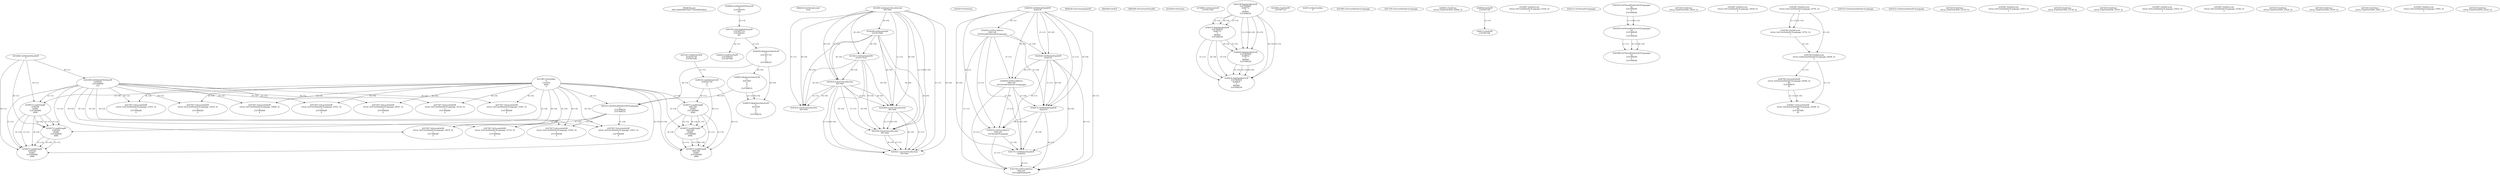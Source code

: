 // Global SCDG with merge call
digraph {
	0 [label="6850628.main
00013b0490c8d79ad771da5d99544dc2"]
	1 [label="4254480.GetModuleHandleW
0"]
	2 [label="6844434.SetThreadLocale
1024"]
	3 [label="4243965.InitializeCriticalSection
6917004"]
	4 [label="4243979.GetVersion
"]
	5 [label="4244018.GetModuleHandleW
4244120"]
	6 [label="4244024.GetProcAddress
9441320
GetThreadPreferredUILanguages"]
	5 -> 6 [label="(0-->1)"]
	7 [label="4244044.GetModuleHandleW
4244120"]
	5 -> 7 [label="(1-->1)"]
	5 -> 7 [label="(0-->0)"]
	6 -> 7 [label="(1-->0)"]
	8 [label="4244050.GetProcAddress
9441320
SetThreadPreferredUILanguages"]
	5 -> 8 [label="(0-->1)"]
	6 -> 8 [label="(1-->1)"]
	7 -> 8 [label="(0-->1)"]
	9 [label="4244070.GetModuleHandleW
4244120"]
	5 -> 9 [label="(1-->1)"]
	7 -> 9 [label="(1-->1)"]
	5 -> 9 [label="(0-->0)"]
	6 -> 9 [label="(1-->0)"]
	7 -> 9 [label="(0-->0)"]
	8 -> 9 [label="(1-->0)"]
	10 [label="4244076.GetProcAddress
9441320
GetThreadUILanguage"]
	5 -> 10 [label="(0-->1)"]
	6 -> 10 [label="(1-->1)"]
	7 -> 10 [label="(0-->1)"]
	8 -> 10 [label="(1-->1)"]
	9 -> 10 [label="(0-->1)"]
	11 [label="4250188.GetSystemInfo
2147417660"]
	3 -> 11 [label="(0-->0)"]
	12 [label="6844540.GetCommandLineW
"]
	13 [label="4214413.GetStartupInfoW
2147417624"]
	3 -> 13 [label="(0-->0)"]
	11 -> 13 [label="(0-->0)"]
	14 [label="6844560.GetACP
"]
	15 [label="6844580.GetCurrentThreadId
"]
	16 [label="4250204.GetVersion
"]
	17 [label="4276690.GetVersionExW
2147417420"]
	18 [label="4243306.GetModuleFileNameW
4194304
2147408904
522"]
	1 -> 18 [label="(0-->1)"]
	19 [label="4248064.GetModuleFileNameW
0
2147408370
261"]
	20 [label="4215383.VirtualAlloc
0
1310704
4096
4"]
	21 [label="4246338.RegOpenKeyExW
2147483649
4246772
0
983065
2147408236"]
	22 [label="4246372.RegOpenKeyExW
2147483650
4246772
0
983065
2147408236"]
	21 -> 22 [label="(2-->2)"]
	21 -> 22 [label="(4-->4)"]
	21 -> 22 [label="(5-->5)"]
	23 [label="4245741.GetModuleHandleW
4246160"]
	5 -> 23 [label="(0-->0)"]
	6 -> 23 [label="(1-->0)"]
	7 -> 23 [label="(0-->0)"]
	8 -> 23 [label="(1-->0)"]
	9 -> 23 [label="(0-->0)"]
	10 -> 23 [label="(1-->0)"]
	24 [label="4245758.GetProcAddress
9441320
GetLongPathNameW"]
	5 -> 24 [label="(0-->1)"]
	6 -> 24 [label="(1-->1)"]
	7 -> 24 [label="(0-->1)"]
	8 -> 24 [label="(1-->1)"]
	9 -> 24 [label="(0-->1)"]
	10 -> 24 [label="(1-->1)"]
	23 -> 24 [label="(0-->1)"]
	25 [label="4245785.GetLongPathNameW
2147407710
2147406542
261"]
	19 -> 25 [label="(3-->3)"]
	26 [label="4245683.CharNextW
2147407716"]
	27 [label="4246556.RegQueryValueExW
0
2147407710
0
0
0
2147408232"]
	25 -> 27 [label="(1-->2)"]
	28 [label="4246635.RegQueryValueExW
0
4247000
0
0
0
2147408232"]
	27 -> 28 [label="(6-->6)"]
	29 [label="4246676.RegQueryValueExW
0
4247000
0
0
0
2147408232"]
	28 -> 29 [label="(2-->2)"]
	27 -> 29 [label="(6-->6)"]
	28 -> 29 [label="(6-->6)"]
	30 [label="4246722.RegCloseKey
0"]
	31 [label="4247883.GetUserDefaultUILanguage
"]
	32 [label="4245418.EnterCriticalSection
6917004"]
	3 -> 32 [label="(1-->1)"]
	3 -> 32 [label="(0-->0)"]
	11 -> 32 [label="(0-->0)"]
	13 -> 32 [label="(0-->0)"]
	33 [label="4245454.LeaveCriticalSection
6917004"]
	3 -> 33 [label="(1-->1)"]
	32 -> 33 [label="(1-->1)"]
	3 -> 33 [label="(0-->0)"]
	11 -> 33 [label="(0-->0)"]
	13 -> 33 [label="(0-->0)"]
	32 -> 33 [label="(0-->0)"]
	34 [label="4247558.GetUserDefaultUILanguage
"]
	35 [label="4247567.GetLocaleInfoW
retval_GetUserDefaultUILanguage_33230_32
3
2147408268
4"]
	18 -> 35 [label="(0-->2)"]
	20 -> 35 [label="(4-->4)"]
	36 [label="4247247.FindFirstFileW
3224341740
2147407640"]
	37 [label="4250073.LoadStringW
4194304
65485
2147409468
4096"]
	1 -> 37 [label="(0-->1)"]
	18 -> 37 [label="(1-->1)"]
	20 -> 37 [label="(3-->4)"]
	38 [label="4246014.FindFirstFileW
2147406542
2147407064"]
	25 -> 38 [label="(2-->1)"]
	39 [label="4246032.FindClose
retval_FindFirstFileW_32826_32"]
	40 [label="4246044.lstrlenW
2147407108"]
	41 [label="4245469.LeaveCriticalSection
6917004"]
	3 -> 41 [label="(1-->1)"]
	32 -> 41 [label="(1-->1)"]
	3 -> 41 [label="(0-->0)"]
	11 -> 41 [label="(0-->0)"]
	13 -> 41 [label="(0-->0)"]
	32 -> 41 [label="(0-->0)"]
	42 [label="4245487.IsValidLocale
retval_GetUserDefaultUILanguage_33104_32
2"]
	43 [label="4245121.GetThreadUILanguage
"]
	44 [label="4245059.GetThreadPreferredUILanguages
56
2147408200
0
2147408244"]
	45 [label="4245215.SetThreadPreferredUILanguages
4
2147408220
2147408232"]
	20 -> 45 [label="(4-->1)"]
	27 -> 45 [label="(6-->3)"]
	28 -> 45 [label="(6-->3)"]
	46 [label="4245059.GetThreadPreferredUILanguages
56
2147408200
0
2147408240"]
	44 -> 46 [label="(1-->1)"]
	44 -> 46 [label="(2-->2)"]
	47 [label="4245580.EnterCriticalSection
6917004"]
	3 -> 47 [label="(1-->1)"]
	32 -> 47 [label="(1-->1)"]
	41 -> 47 [label="(1-->1)"]
	3 -> 47 [label="(0-->0)"]
	11 -> 47 [label="(0-->0)"]
	13 -> 47 [label="(0-->0)"]
	32 -> 47 [label="(0-->0)"]
	41 -> 47 [label="(0-->0)"]
	48 [label="4245621.LeaveCriticalSection
6917004"]
	3 -> 48 [label="(1-->1)"]
	32 -> 48 [label="(1-->1)"]
	41 -> 48 [label="(1-->1)"]
	47 -> 48 [label="(1-->1)"]
	3 -> 48 [label="(0-->0)"]
	11 -> 48 [label="(0-->0)"]
	13 -> 48 [label="(0-->0)"]
	32 -> 48 [label="(0-->0)"]
	41 -> 48 [label="(0-->0)"]
	47 -> 48 [label="(0-->0)"]
	49 [label="4247567.GetLocaleInfoW
retval_GetUserDefaultUILanguage_33978_32
3
2147408268
4"]
	18 -> 49 [label="(0-->2)"]
	20 -> 49 [label="(4-->4)"]
	45 -> 49 [label="(1-->4)"]
	50 [label="4247263.FindClose
retval_FindFirstFileW_34254_32"]
	51 [label="4245487.IsValidLocale
retval_GetUserDefaultUILanguage_33438_32
2"]
	52 [label="4245088.GetThreadPreferredUILanguages
56
2147408200
0
2147408240"]
	46 -> 52 [label="(1-->1)"]
	46 -> 52 [label="(2-->2)"]
	46 -> 52 [label="(4-->4)"]
	53 [label="4247567.GetLocaleInfoW
retval_GetUserDefaultUILanguage_34051_32
3
2147408268
4"]
	18 -> 53 [label="(0-->2)"]
	20 -> 53 [label="(4-->4)"]
	54 [label="4245487.IsValidLocale
retval_GetUserDefaultUILanguage_33791_32
2"]
	55 [label="4244766.IsValidLocale
retval_GetUserDefaultUILanguage_33791_32
2"]
	54 -> 55 [label="(1-->1)"]
	54 -> 55 [label="(2-->2)"]
	56 [label="4245525.GetSystemDefaultUILanguage
"]
	57 [label="4245552.GetSystemDefaultUILanguage
"]
	58 [label="4244766.IsValidLocale
retval_GetSystemDefaultUILanguage_34206_32
2"]
	54 -> 58 [label="(2-->2)"]
	55 -> 58 [label="(2-->2)"]
	59 [label="4244794.GetLocaleInfoW
retval_GetSystemDefaultUILanguage_34206_32
89
2147408070
85"]
	58 -> 59 [label="(1-->1)"]
	60 [label="4244811.GetLocaleInfoW
retval_GetSystemDefaultUILanguage_34206_32
90
2147407900
85"]
	58 -> 60 [label="(1-->1)"]
	59 -> 60 [label="(1-->1)"]
	59 -> 60 [label="(4-->4)"]
	61 [label="4247567.GetLocaleInfoW
retval_GetUserDefaultUILanguage_33124_32
3
2147408268
4"]
	18 -> 61 [label="(0-->2)"]
	20 -> 61 [label="(4-->4)"]
	62 [label="4247263.FindClose
retval_FindFirstFileW_33129_32"]
	63 [label="4248145.LoadLibraryExW
3224341740
0
2"]
	36 -> 63 [label="(1-->1)"]
	64 [label="4250073.LoadStringW
9441340
65485
2147409468
4096"]
	63 -> 64 [label="(0-->1)"]
	20 -> 64 [label="(3-->4)"]
	65 [label="4250073.LoadStringW
9441340
65484
2147409468
4096"]
	63 -> 65 [label="(0-->1)"]
	64 -> 65 [label="(1-->1)"]
	64 -> 65 [label="(3-->3)"]
	20 -> 65 [label="(3-->4)"]
	64 -> 65 [label="(4-->4)"]
	66 [label="4245487.IsValidLocale
retval_GetUserDefaultUILanguage_32923_32
2"]
	67 [label="4247567.GetLocaleInfoW
retval_GetUserDefaultUILanguage_33732_32
3
2147408268
4"]
	18 -> 67 [label="(0-->2)"]
	20 -> 67 [label="(4-->4)"]
	45 -> 67 [label="(1-->4)"]
	68 [label="4247263.FindClose
retval_FindFirstFileW_33736_32"]
	69 [label="4246402.RegOpenKeyExW
2147483649
4246832
0
983065
2147408236"]
	21 -> 69 [label="(1-->1)"]
	21 -> 69 [label="(4-->4)"]
	22 -> 69 [label="(4-->4)"]
	21 -> 69 [label="(5-->5)"]
	22 -> 69 [label="(5-->5)"]
	70 [label="4246432.RegOpenKeyExW
2147483650
4246832
0
983065
2147408236"]
	22 -> 70 [label="(1-->1)"]
	69 -> 70 [label="(2-->2)"]
	21 -> 70 [label="(4-->4)"]
	22 -> 70 [label="(4-->4)"]
	69 -> 70 [label="(4-->4)"]
	21 -> 70 [label="(5-->5)"]
	22 -> 70 [label="(5-->5)"]
	69 -> 70 [label="(5-->5)"]
	71 [label="4247567.GetLocaleInfoW
retval_GetUserDefaultUILanguage_33291_32
3
2147408268
4"]
	18 -> 71 [label="(0-->2)"]
	20 -> 71 [label="(4-->4)"]
	72 [label="4247263.FindClose
retval_FindFirstFileW_33476_32"]
	73 [label="4250073.LoadStringW
4194304
65484
2147409468
4096"]
	1 -> 73 [label="(0-->1)"]
	18 -> 73 [label="(1-->1)"]
	37 -> 73 [label="(1-->1)"]
	37 -> 73 [label="(3-->3)"]
	20 -> 73 [label="(3-->4)"]
	37 -> 73 [label="(4-->4)"]
	74 [label="4245487.IsValidLocale
retval_GetUserDefaultUILanguage_33023_32
2"]
	75 [label="4247567.GetLocaleInfoW
retval_GetUserDefaultUILanguage_33593_32
3
2147408268
4"]
	18 -> 75 [label="(0-->2)"]
	20 -> 75 [label="(4-->4)"]
	45 -> 75 [label="(1-->4)"]
	76 [label="4246113.lstrlenW
2147407108"]
	40 -> 76 [label="(1-->1)"]
	77 [label="4245487.IsValidLocale
retval_GetUserDefaultUILanguage_33262_32
2"]
	78 [label="4247567.GetLocaleInfoW
retval_GetUserDefaultUILanguage_33913_32
3
2147408268
4"]
	18 -> 78 [label="(0-->2)"]
	20 -> 78 [label="(4-->4)"]
	45 -> 78 [label="(1-->4)"]
	79 [label="4247263.FindClose
retval_FindFirstFileW_33939_32"]
	80 [label="4247567.GetLocaleInfoW
retval_GetUserDefaultUILanguage_33551_32
3
2147408268
4"]
	18 -> 80 [label="(0-->2)"]
	20 -> 80 [label="(4-->4)"]
	81 [label="4247263.FindClose
retval_FindFirstFileW_33559_32"]
	82 [label="4247567.GetLocaleInfoW
retval_GetUserDefaultUILanguage_33555_32
3
2147408268
4"]
	18 -> 82 [label="(0-->2)"]
	20 -> 82 [label="(4-->4)"]
	83 [label="4247263.FindClose
retval_FindFirstFileW_33657_32"]
	84 [label="4245487.IsValidLocale
retval_GetUserDefaultUILanguage_33001_32
2"]
	85 [label="4247567.GetLocaleInfoW
retval_GetUserDefaultUILanguage_33680_32
3
2147408268
4"]
	18 -> 85 [label="(0-->2)"]
	20 -> 85 [label="(4-->4)"]
	86 [label="4247263.FindClose
retval_FindFirstFileW_34162_32"]
	87 [label="4250073.LoadStringW
9441340
65483
2147409468
4096"]
	63 -> 87 [label="(0-->1)"]
	64 -> 87 [label="(1-->1)"]
	65 -> 87 [label="(1-->1)"]
	64 -> 87 [label="(3-->3)"]
	65 -> 87 [label="(3-->3)"]
	20 -> 87 [label="(3-->4)"]
	64 -> 87 [label="(4-->4)"]
	65 -> 87 [label="(4-->4)"]
	88 [label="4250073.LoadStringW
4194304
65483
2147409468
4096"]
	1 -> 88 [label="(0-->1)"]
	18 -> 88 [label="(1-->1)"]
	37 -> 88 [label="(1-->1)"]
	73 -> 88 [label="(1-->1)"]
	37 -> 88 [label="(3-->3)"]
	73 -> 88 [label="(3-->3)"]
	20 -> 88 [label="(3-->4)"]
	37 -> 88 [label="(4-->4)"]
	73 -> 88 [label="(4-->4)"]
}
